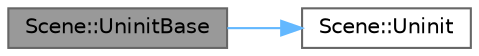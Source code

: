 digraph "Scene::UninitBase"
{
 // LATEX_PDF_SIZE
  bgcolor="transparent";
  edge [fontname=Helvetica,fontsize=10,labelfontname=Helvetica,labelfontsize=10];
  node [fontname=Helvetica,fontsize=10,shape=box,height=0.2,width=0.4];
  rankdir="LR";
  Node1 [id="Node000001",label="Scene::UninitBase",height=0.2,width=0.4,color="gray40", fillcolor="grey60", style="filled", fontcolor="black",tooltip="シーンの基本終了処理を行います。"];
  Node1 -> Node2 [id="edge1_Node000001_Node000002",color="steelblue1",style="solid",tooltip=" "];
  Node2 [id="Node000002",label="Scene::Uninit",height=0.2,width=0.4,color="grey40", fillcolor="white", style="filled",URL="$class_scene.html#a0c2c93ca2ad7c1ed76466ece9fb1ec45",tooltip="シーンの終了処理を行います。"];
}
